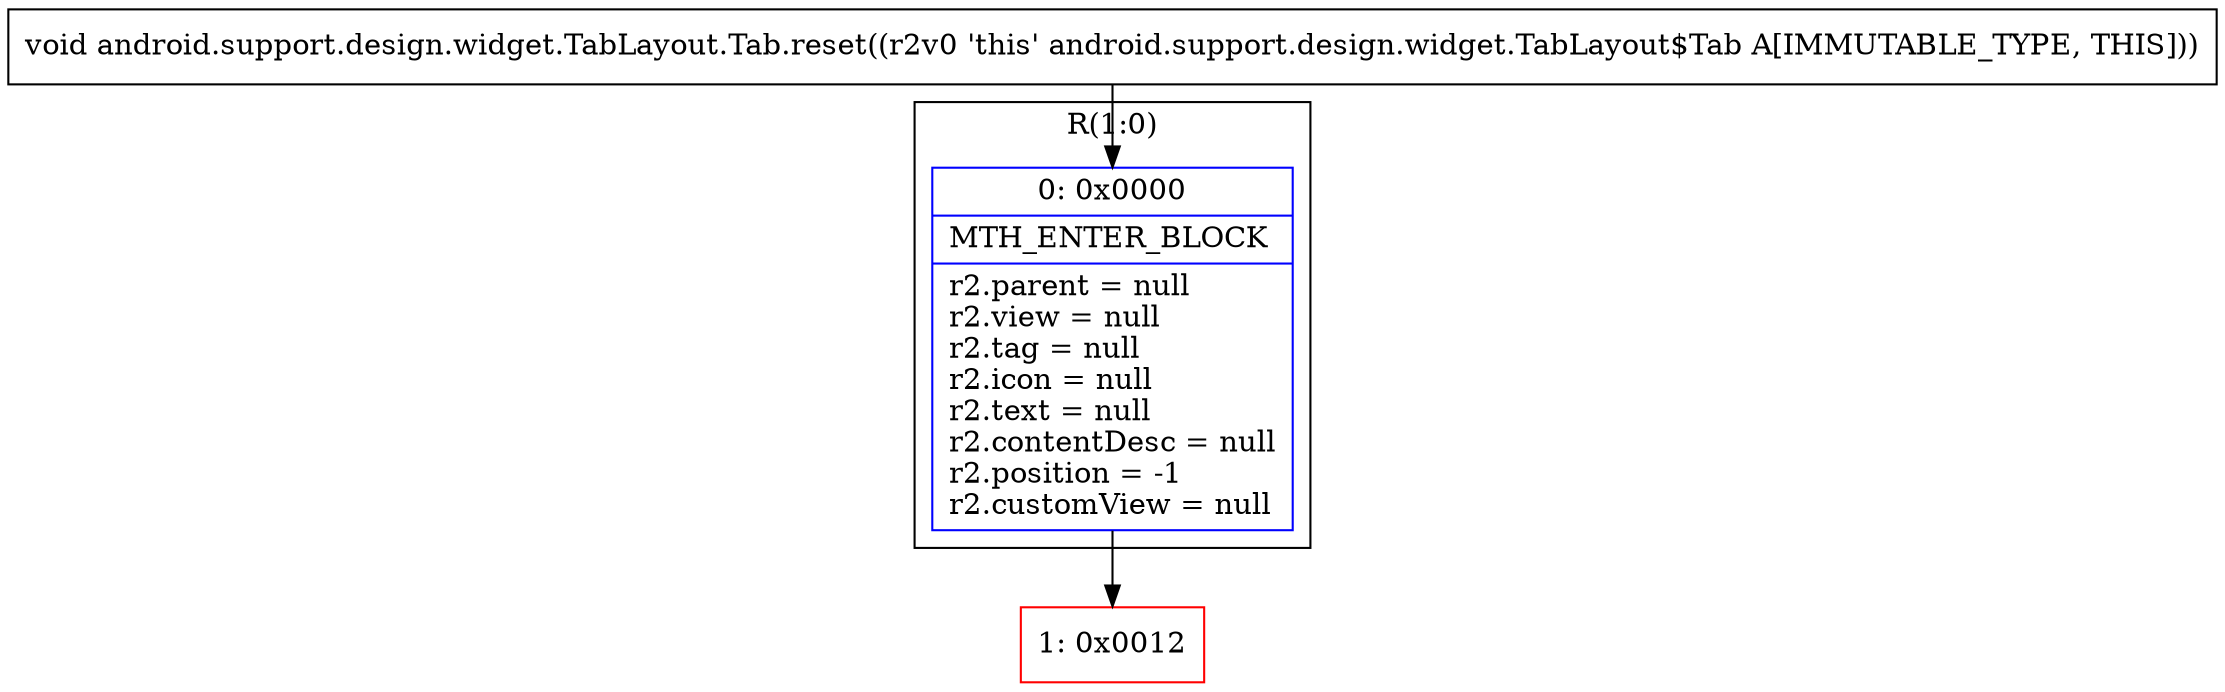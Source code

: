 digraph "CFG forandroid.support.design.widget.TabLayout.Tab.reset()V" {
subgraph cluster_Region_1230741736 {
label = "R(1:0)";
node [shape=record,color=blue];
Node_0 [shape=record,label="{0\:\ 0x0000|MTH_ENTER_BLOCK\l|r2.parent = null\lr2.view = null\lr2.tag = null\lr2.icon = null\lr2.text = null\lr2.contentDesc = null\lr2.position = \-1\lr2.customView = null\l}"];
}
Node_1 [shape=record,color=red,label="{1\:\ 0x0012}"];
MethodNode[shape=record,label="{void android.support.design.widget.TabLayout.Tab.reset((r2v0 'this' android.support.design.widget.TabLayout$Tab A[IMMUTABLE_TYPE, THIS])) }"];
MethodNode -> Node_0;
Node_0 -> Node_1;
}

